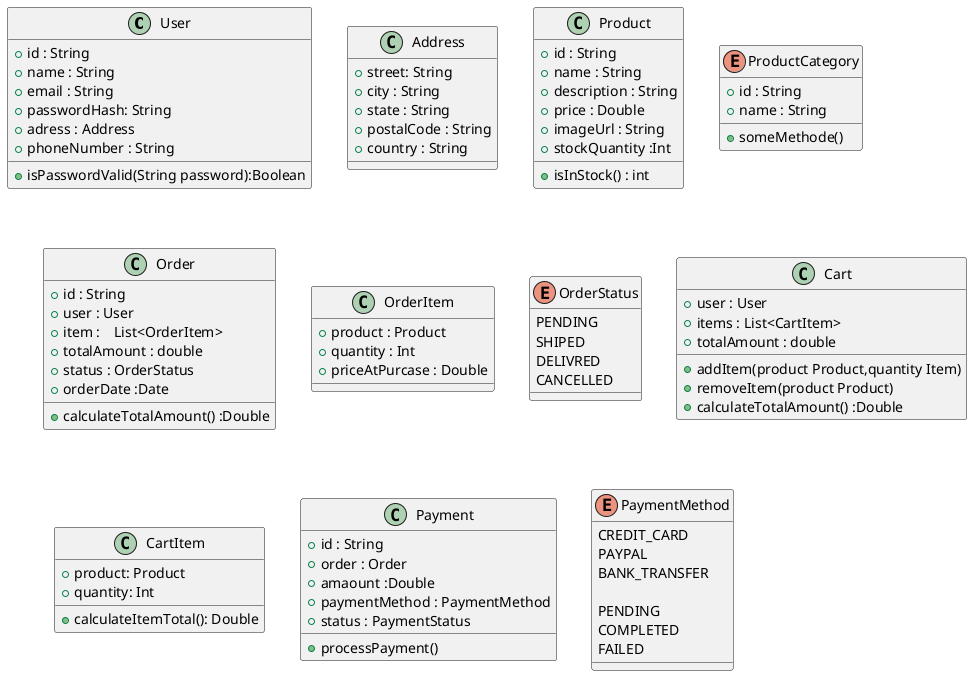 @startuml urbanstore
' ----------
' Model
' ----------
' ----------
' ユーザー関連クラス
' ----------
' ----------
' ユーザークラス
' ----------
class User {
    ' ユーザーID
    + id : String
    ' ユーザー名
    + name : String
    ' メールアドレス
    + email : String
    ' ハッシュ化されたメールアドレス
    + passwordHash: String
    ' ユーザーの住所情報
    + adress : Address
    ' 電話番号
    + phoneNumber : String
    ' パスワードのベリデータション
    + isPasswordValid(String password):Boolean
}
' ----------
' アドレスクラス
' ----------
class Address {
    ' 通り名
    + street: String
    ' 市区町村名
    + city : String
    ' 都道府県
    + state : String
    ' 郵便番号
    + postalCode : String
    ' 国
    + country : String
}
' ----------
' 商品関連クラス
' ----------
' ----------
' Product
' ----------
class Product {
    ' 商品ID
    + id : String
    ' 商品名
    + name : String
    ' 商品の説明
    + description : String
    ' 商品の価格
    + price : Double
    ' 商品画像のURL
    + imageUrl : String
    ' 商品カテゴリ
    + stockQuantity :Int
    ' 在庫チェック
    + isInStock() : int
}
' ----------
' 商品カテゴリ Enum
' ----------
enum ProductCategory {
    ' カテゴリID
    + id : String
    ' カテゴリ名
    + name : String
    ' メソッド
    + someMethode()
}
' ----------
' 注文関連クラス
' ----------
' ----------
' 注文に関する情報クラス
' ----------
class Order {
    ' 注文ID
    + id : String
    ' 注文を行ったユーザー
    + user : User
    ' 注文商品リスト
    + item :　List<OrderItem>
    ' 注文の総額
    + totalAmount : double
    ' 注文ステータス
    + status : OrderStatus
    ' 注文日
    + orderDate :Date
    ' 総額計算メソッド
    + calculateTotalAmount() :Double
}
' ----------
' 注文内の各商品を表すクラス
' ----------
class OrderItem{
    ' 注文した商品
    + product : Product
    ' 注文数量
    + quantity : Int
    ' 購入時の価格
    + priceAtPurcase : Double
}
' ----------
' 注文の状態を表すEnum
' ----------
enum OrderStatus {
    ' 処理中
    PENDING
    ' 発送済み
    SHIPED
    ' 配送済み
    DELIVRED
    ' キャンセル済み
    CANCELLED
}
' ----------
' カード関連クラス
' ----------
' ----------
' カード情報を表すクラス
' ----------
class Cart {
    ' カードの所有者
    + user : User
    ' カート内の商品リスト
    + items : List<CartItem>
    ' カード内の商品総額
    + totalAmount : double
    ' 商品をカードに追加する
    + addItem(product Product,quantity Item)
    ' カードから商品を削除する
    + removeItem(product Product)
    ' カート内の総額を計算する
    + calculateTotalAmount() :Double

}
' ----------
' カート内の各商品を表すクラス。
' ----------
class CartItem {
    ' カートに入れた商品
    + product: Product
    ' 数量
    + quantity: Int
    ' 商品ごとの総額を計算する
    + calculateItemTotal(): Double
}
' ----------
' その他クラス
' ----------
class Payment {
    ' 支払いID
    + id : String
    ' 対象の注文
    + order : Order
    ' 支払い金額
    + amaount :Double
    ' 支払い方法
    + paymentMethod : PaymentMethod
    ' 支払いステータス
    + status : PaymentStatus
    ' 支払い処理を行う
    + processPayment()
}
' ----------
' 注文詳細表示画面
' ----------
enum PaymentMethod {
    ' クレジットカード
    CREDIT_CARD
    ' Paypal
    PAYPAL
    ' 銀行振込
    BANK_TRANSFER

}
' ----------
' 注文詳細表示画面
' ----------
enum PaymentMethod {
    ' 支払い待ち
    PENDING
    ' 支払い完了
    COMPLETED
    ' 支払い失敗
    FAILED

}

@enduml